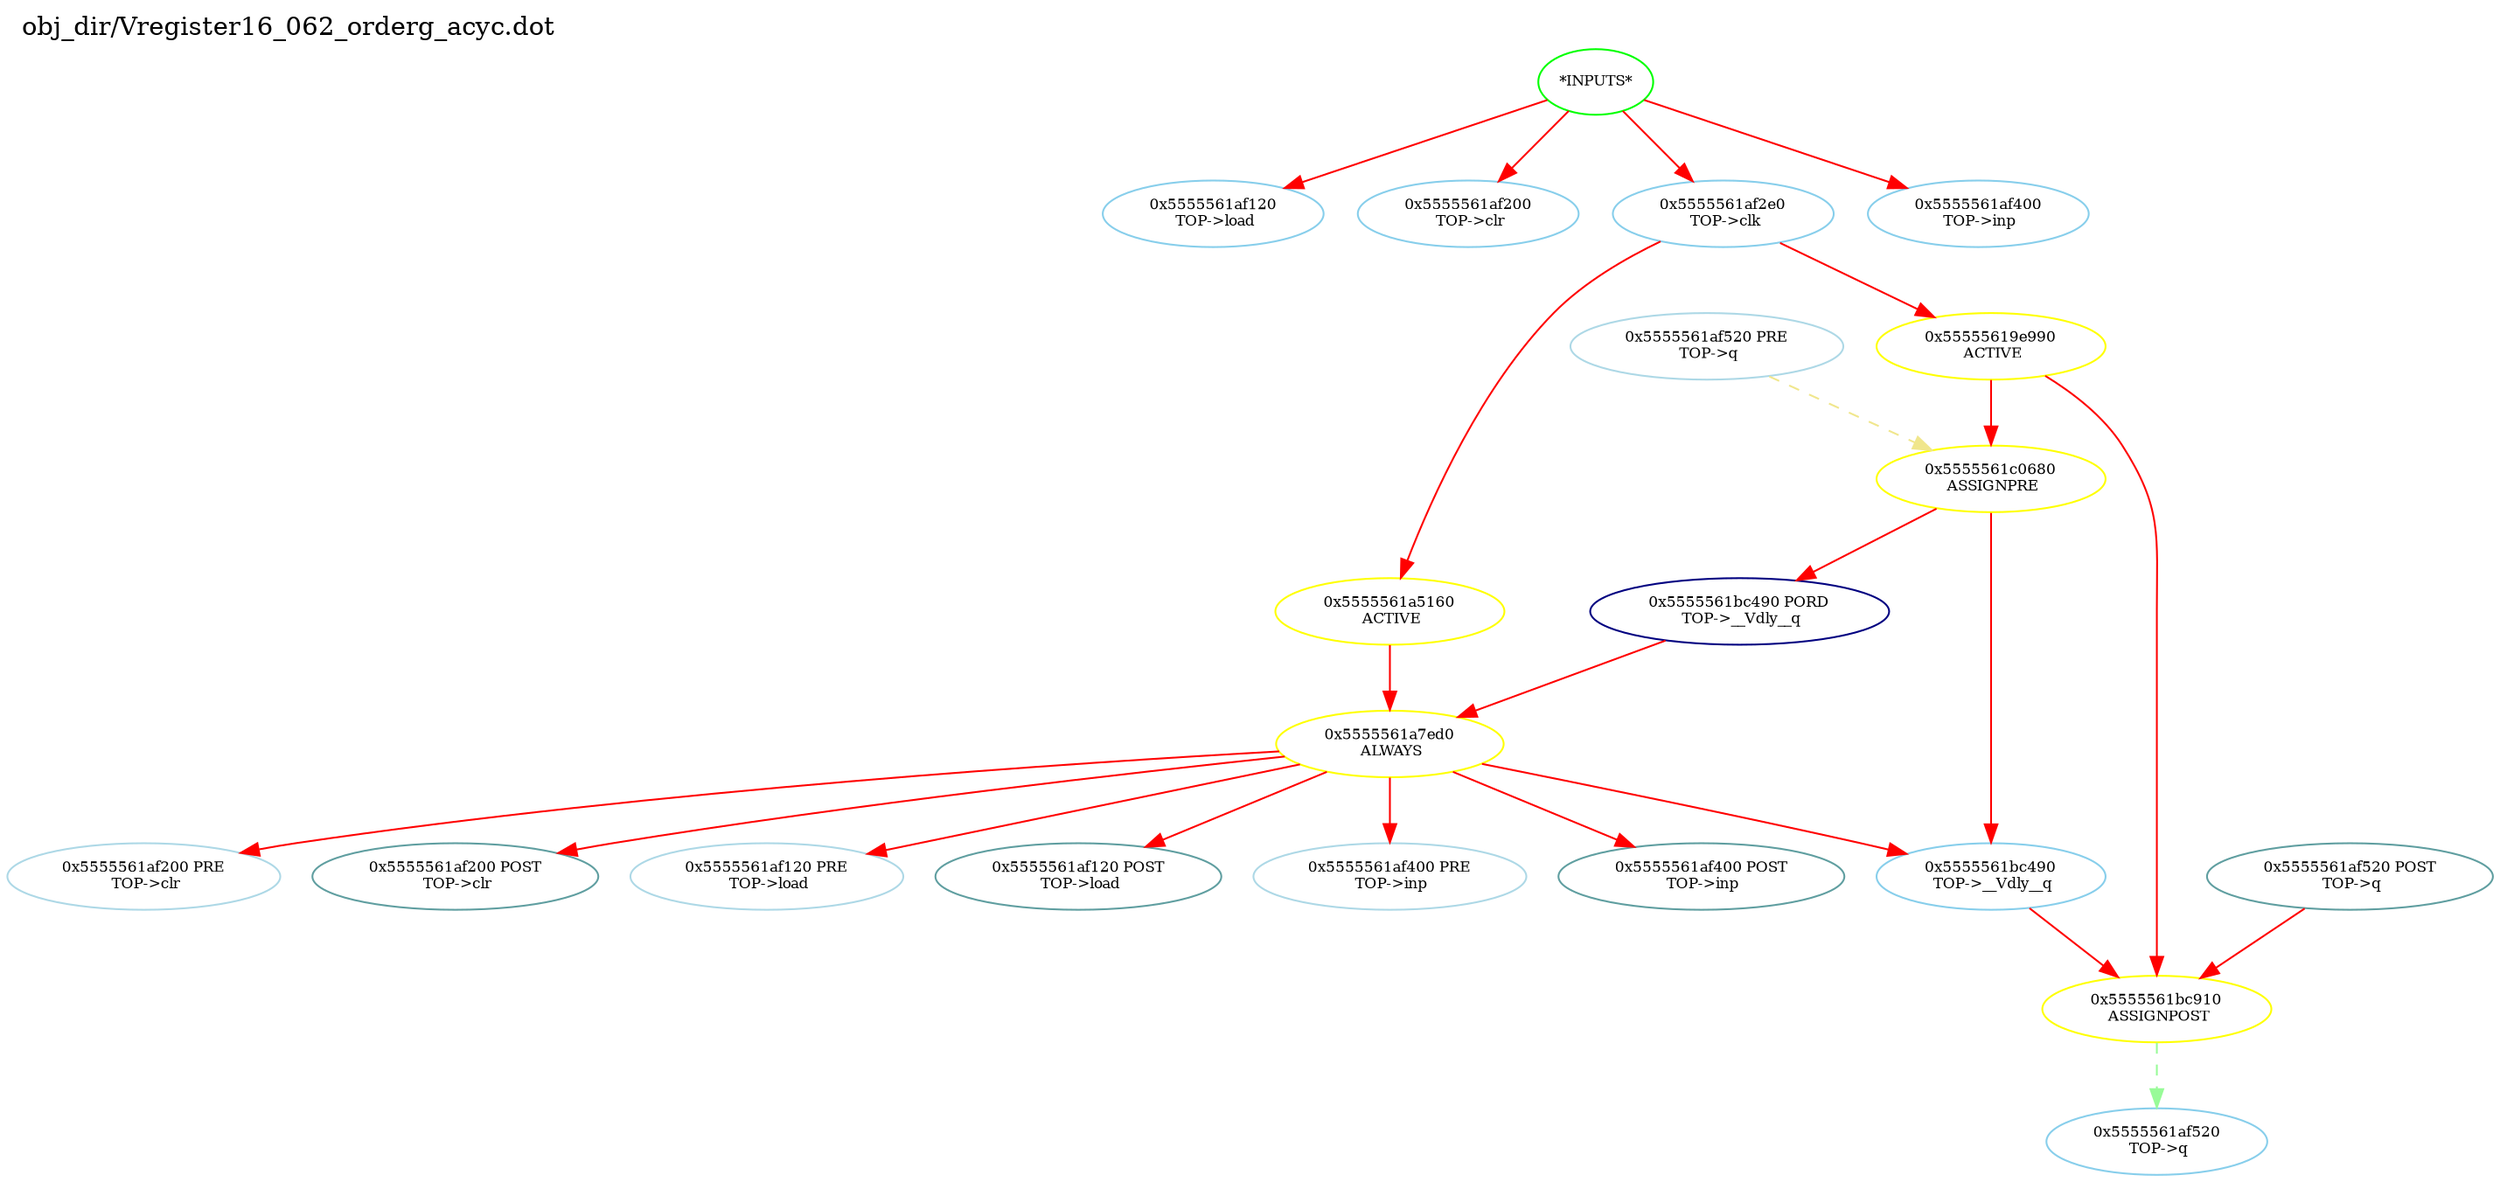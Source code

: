 digraph v3graph {
	graph	[label="obj_dir/Vregister16_062_orderg_acyc.dot",
		 labelloc=t, labeljust=l,
		 //size="7.5,10",
		 rankdir=TB];
	n0	[fontsize=8 label="*INPUTS*", color=green];
	n0x5555561aef60_1	[fontsize=8 label="0x5555561af120\n TOP->load", color=skyblue];
	n0x5555561aef60_2	[fontsize=8 label="0x5555561af200\n TOP->clr", color=skyblue];
	n0x5555561aef60_3	[fontsize=8 label="0x5555561af2e0\n TOP->clk", color=skyblue];
	n0x5555561aef60_4	[fontsize=8 label="0x5555561af400\n TOP->inp", color=skyblue];
	n0x5555561aef60_5	[fontsize=8 label="0x5555561a5160\n ACTIVE", color=yellow];
	n0x5555561aef60_6	[fontsize=8 label="0x5555561a7ed0\n ALWAYS", color=yellow];
	n0x5555561aef60_7	[fontsize=8 label="0x5555561af200 PRE\n TOP->clr", color=lightblue];
	n0x5555561aef60_8	[fontsize=8 label="0x5555561af200 POST\n TOP->clr", color=CadetBlue];
	n0x5555561aef60_9	[fontsize=8 label="0x5555561bc490 PORD\n TOP->__Vdly__q", color=NavyBlue];
	n0x5555561aef60_10	[fontsize=8 label="0x5555561bc490\n TOP->__Vdly__q", color=skyblue];
	n0x5555561aef60_11	[fontsize=8 label="0x5555561af120 PRE\n TOP->load", color=lightblue];
	n0x5555561aef60_12	[fontsize=8 label="0x5555561af120 POST\n TOP->load", color=CadetBlue];
	n0x5555561aef60_13	[fontsize=8 label="0x5555561af400 PRE\n TOP->inp", color=lightblue];
	n0x5555561aef60_14	[fontsize=8 label="0x5555561af400 POST\n TOP->inp", color=CadetBlue];
	n0x5555561aef60_15	[fontsize=8 label="0x55555619e990\n ACTIVE", color=yellow];
	n0x5555561aef60_16	[fontsize=8 label="0x5555561c0680\n ASSIGNPRE", color=yellow];
	n0x5555561aef60_17	[fontsize=8 label="0x5555561af520 PRE\n TOP->q", color=lightblue];
	n0x5555561aef60_18	[fontsize=8 label="0x5555561bc910\n ASSIGNPOST", color=yellow];
	n0x5555561aef60_19	[fontsize=8 label="0x5555561af520\n TOP->q", color=skyblue];
	n0x5555561aef60_20	[fontsize=8 label="0x5555561af520 POST\n TOP->q", color=CadetBlue];
	n0 -> n0x5555561aef60_1 [fontsize=8 label="" weight=1 color=red];
	n0 -> n0x5555561aef60_2 [fontsize=8 label="" weight=1 color=red];
	n0 -> n0x5555561aef60_3 [fontsize=8 label="" weight=1 color=red];
	n0 -> n0x5555561aef60_4 [fontsize=8 label="" weight=1 color=red];
	n0x5555561aef60_3 -> n0x5555561aef60_5 [fontsize=8 label="" weight=8 color=red];
	n0x5555561aef60_3 -> n0x5555561aef60_15 [fontsize=8 label="" weight=8 color=red];
	n0x5555561aef60_5 -> n0x5555561aef60_6 [fontsize=8 label="" weight=32 color=red];
	n0x5555561aef60_6 -> n0x5555561aef60_7 [fontsize=8 label="" weight=32 color=red];
	n0x5555561aef60_6 -> n0x5555561aef60_8 [fontsize=8 label="" weight=2 color=red];
	n0x5555561aef60_6 -> n0x5555561aef60_10 [fontsize=8 label="" weight=32 color=red];
	n0x5555561aef60_6 -> n0x5555561aef60_11 [fontsize=8 label="" weight=32 color=red];
	n0x5555561aef60_6 -> n0x5555561aef60_12 [fontsize=8 label="" weight=2 color=red];
	n0x5555561aef60_6 -> n0x5555561aef60_13 [fontsize=8 label="" weight=32 color=red];
	n0x5555561aef60_6 -> n0x5555561aef60_14 [fontsize=8 label="" weight=2 color=red];
	n0x5555561aef60_9 -> n0x5555561aef60_6 [fontsize=8 label="" weight=32 color=red];
	n0x5555561aef60_10 -> n0x5555561aef60_18 [fontsize=8 label="" weight=8 color=red];
	n0x5555561aef60_15 -> n0x5555561aef60_16 [fontsize=8 label="" weight=32 color=red];
	n0x5555561aef60_15 -> n0x5555561aef60_18 [fontsize=8 label="" weight=32 color=red];
	n0x5555561aef60_16 -> n0x5555561aef60_9 [fontsize=8 label="" weight=32 color=red];
	n0x5555561aef60_16 -> n0x5555561aef60_10 [fontsize=8 label="" weight=32 color=red];
	n0x5555561aef60_17 -> n0x5555561aef60_16 [fontsize=8 label="" weight=3 color=khaki style=dashed];
	n0x5555561aef60_18 -> n0x5555561aef60_19 [fontsize=8 label="" weight=1 color=PaleGreen style=dashed];
	n0x5555561aef60_20 -> n0x5555561aef60_18 [fontsize=8 label="" weight=2 color=red];
}
